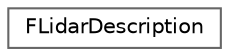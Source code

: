 digraph "类继承关系图"
{
 // INTERACTIVE_SVG=YES
 // LATEX_PDF_SIZE
  bgcolor="transparent";
  edge [fontname=Helvetica,fontsize=10,labelfontname=Helvetica,labelfontsize=10];
  node [fontname=Helvetica,fontsize=10,shape=box,height=0.2,width=0.4];
  rankdir="LR";
  Node0 [id="Node000000",label="FLidarDescription",height=0.2,width=0.4,color="grey40", fillcolor="white", style="filled",URL="$de/d6f/structFLidarDescription.html",tooltip=" "];
}
